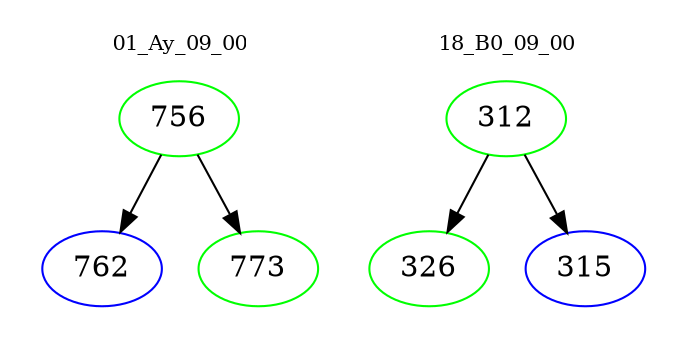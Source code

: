 digraph{
subgraph cluster_0 {
color = white
label = "01_Ay_09_00";
fontsize=10;
T0_756 [label="756", color="green"]
T0_756 -> T0_762 [color="black"]
T0_762 [label="762", color="blue"]
T0_756 -> T0_773 [color="black"]
T0_773 [label="773", color="green"]
}
subgraph cluster_1 {
color = white
label = "18_B0_09_00";
fontsize=10;
T1_312 [label="312", color="green"]
T1_312 -> T1_326 [color="black"]
T1_326 [label="326", color="green"]
T1_312 -> T1_315 [color="black"]
T1_315 [label="315", color="blue"]
}
}
